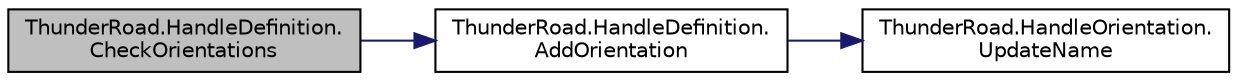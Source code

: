 digraph "ThunderRoad.HandleDefinition.CheckOrientations"
{
 // LATEX_PDF_SIZE
  edge [fontname="Helvetica",fontsize="10",labelfontname="Helvetica",labelfontsize="10"];
  node [fontname="Helvetica",fontsize="10",shape=record];
  rankdir="LR";
  Node1 [label="ThunderRoad.HandleDefinition.\lCheckOrientations",height=0.2,width=0.4,color="black", fillcolor="grey75", style="filled", fontcolor="black",tooltip="Checks the orientations."];
  Node1 -> Node2 [color="midnightblue",fontsize="10",style="solid",fontname="Helvetica"];
  Node2 [label="ThunderRoad.HandleDefinition.\lAddOrientation",height=0.2,width=0.4,color="black", fillcolor="white", style="filled",URL="$class_thunder_road_1_1_handle_definition.html#a281d79b3a8993e47abfd90b23fcf9254",tooltip="Adds the orientation."];
  Node2 -> Node3 [color="midnightblue",fontsize="10",style="solid",fontname="Helvetica"];
  Node3 [label="ThunderRoad.HandleOrientation.\lUpdateName",height=0.2,width=0.4,color="black", fillcolor="white", style="filled",URL="$class_thunder_road_1_1_handle_orientation.html#a182b80469806c12b565e295cda1eb495",tooltip="Updates the name."];
}

